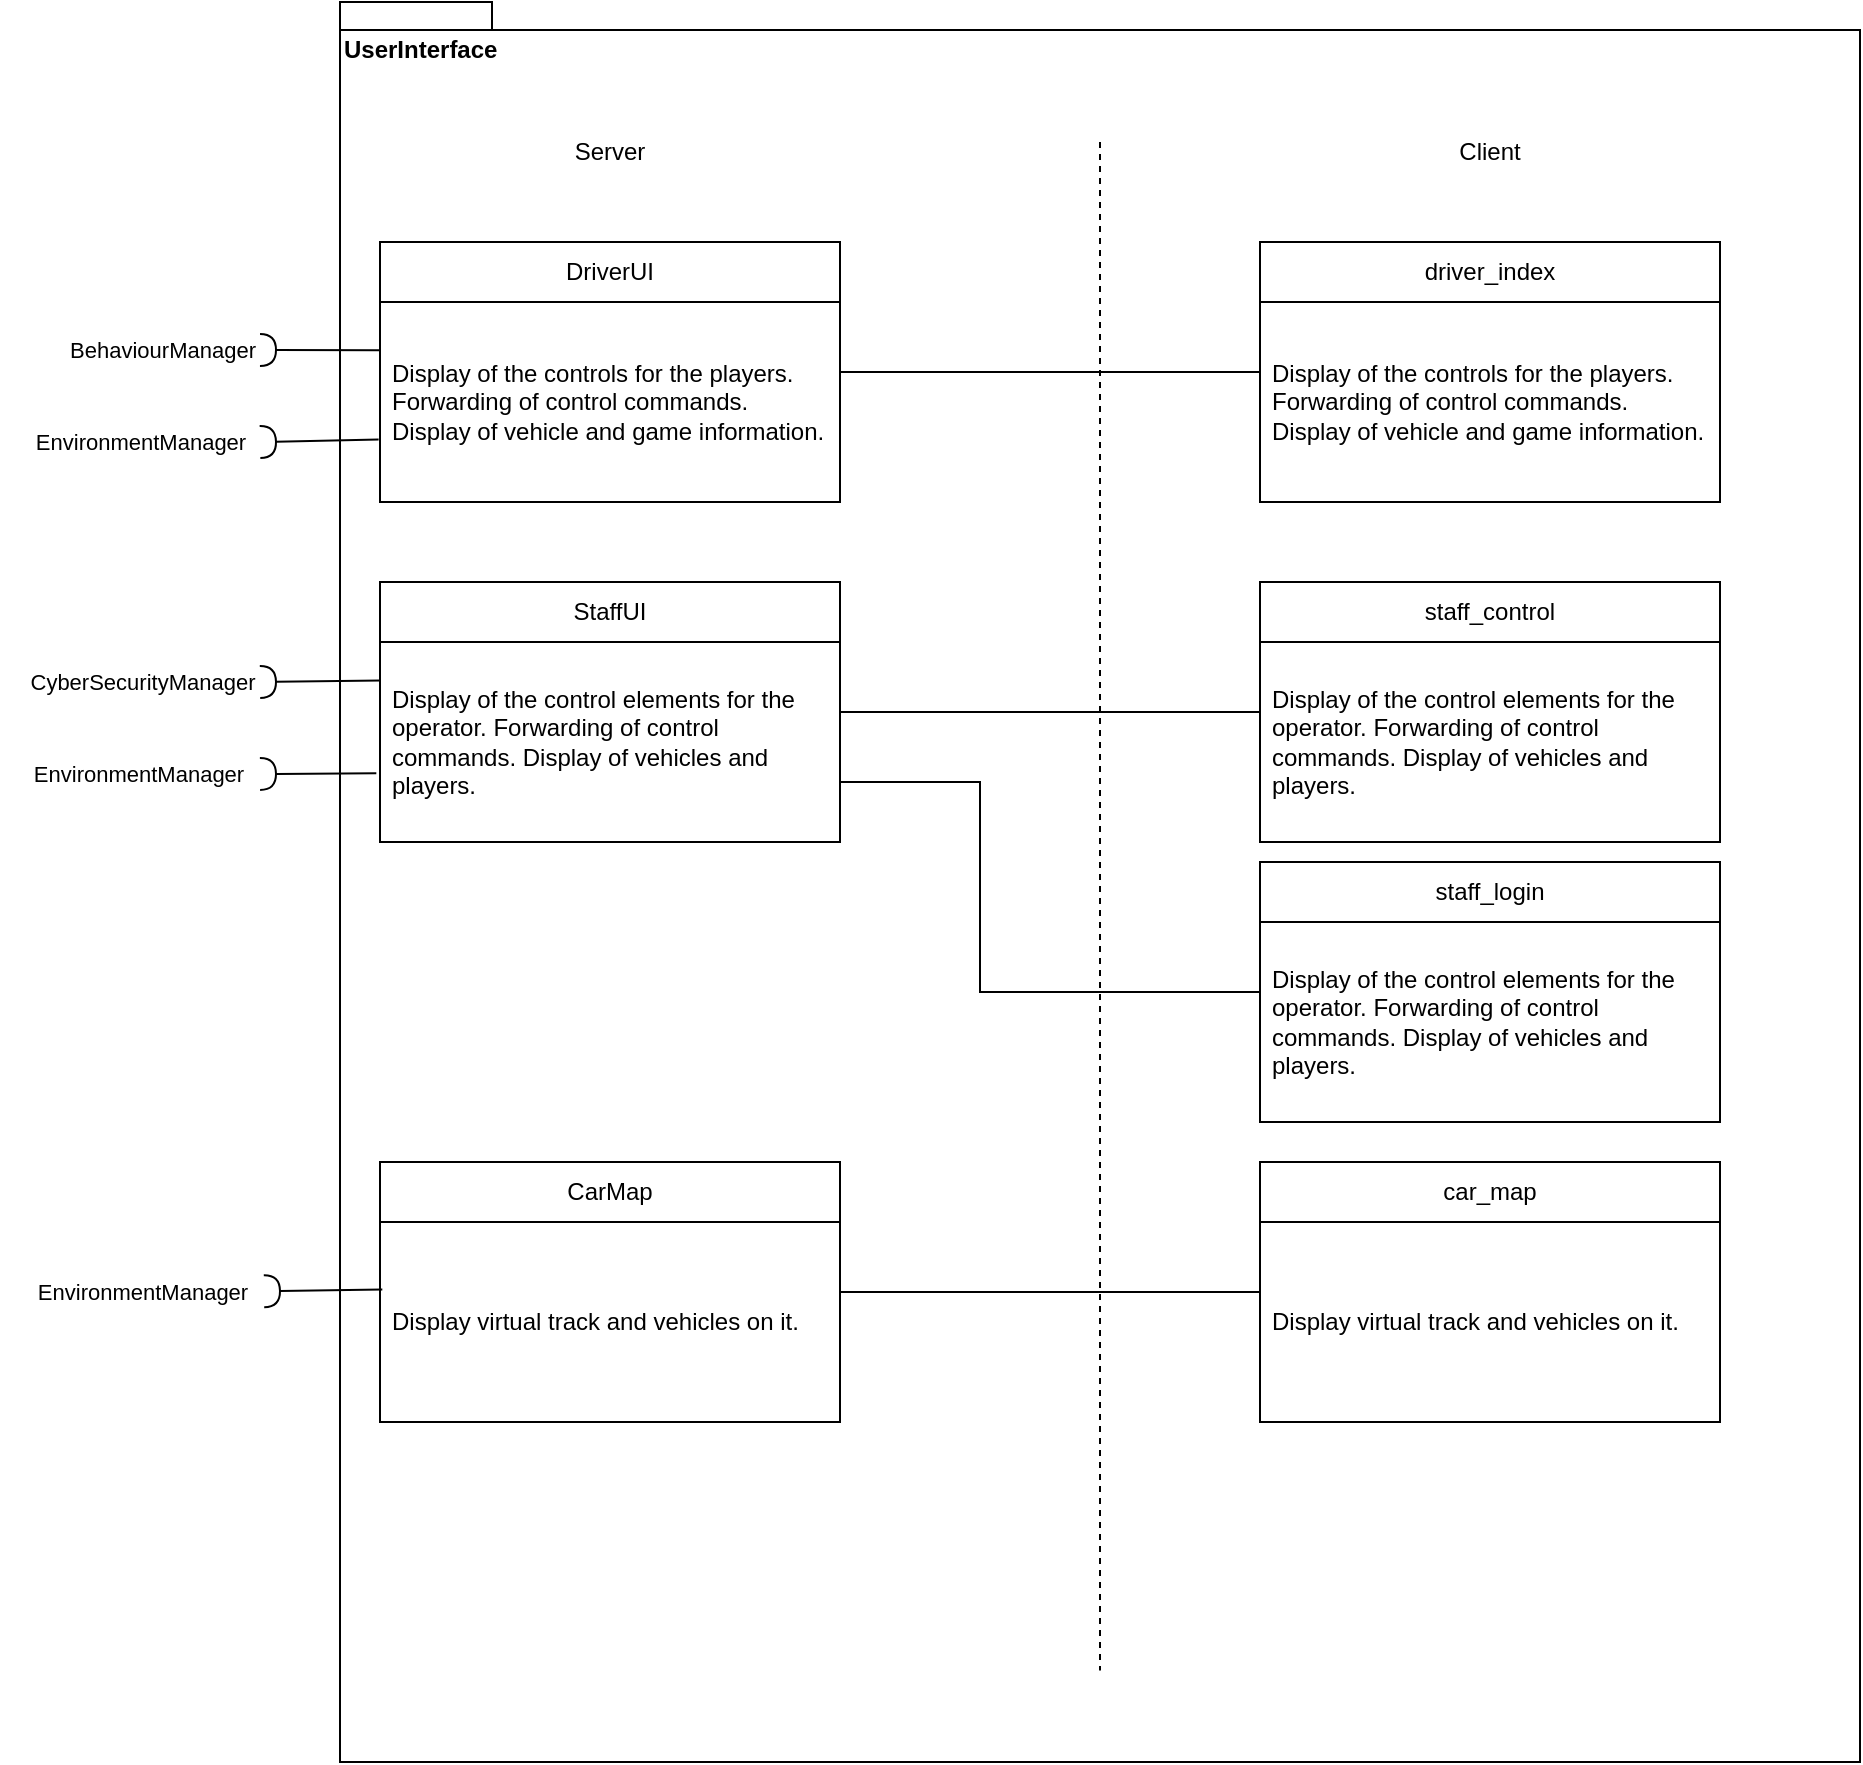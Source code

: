 <mxfile version="24.5.3" type="device">
  <diagram name="class" id="rZabrxJIAab4PVTKNIRW">
    <mxGraphModel dx="2836" dy="1736" grid="1" gridSize="10" guides="1" tooltips="1" connect="1" arrows="1" fold="1" page="1" pageScale="1" pageWidth="1169" pageHeight="827" math="0" shadow="0">
      <root>
        <mxCell id="0" />
        <mxCell id="1" parent="0" />
        <mxCell id="CNBk-YOE27m4dfSXoJbW-1" value="UserInterface" style="shape=folder;fontStyle=1;spacingTop=10;tabWidth=40;tabHeight=14;tabPosition=left;html=1;whiteSpace=wrap;align=left;verticalAlign=top;" vertex="1" parent="1">
          <mxGeometry x="220" y="70" width="760" height="880" as="geometry" />
        </mxCell>
        <mxCell id="CNBk-YOE27m4dfSXoJbW-2" value="DriverUI" style="swimlane;fontStyle=0;childLayout=stackLayout;horizontal=1;startSize=30;horizontalStack=0;resizeParent=1;resizeParentMax=0;resizeLast=0;collapsible=1;marginBottom=0;whiteSpace=wrap;html=1;" vertex="1" parent="1">
          <mxGeometry x="240" y="190" width="230" height="130" as="geometry" />
        </mxCell>
        <mxCell id="CNBk-YOE27m4dfSXoJbW-3" value="Display of the controls for the players. Forwarding of control commands. Display of vehicle and game information.&amp;nbsp;" style="text;strokeColor=none;fillColor=none;align=left;verticalAlign=middle;spacingLeft=4;spacingRight=4;overflow=hidden;points=[[0,0.5],[1,0.5]];portConstraint=eastwest;rotatable=0;whiteSpace=wrap;html=1;" vertex="1" parent="CNBk-YOE27m4dfSXoJbW-2">
          <mxGeometry y="30" width="230" height="100" as="geometry" />
        </mxCell>
        <mxCell id="CNBk-YOE27m4dfSXoJbW-4" value="StaffUI" style="swimlane;fontStyle=0;childLayout=stackLayout;horizontal=1;startSize=30;horizontalStack=0;resizeParent=1;resizeParentMax=0;resizeLast=0;collapsible=1;marginBottom=0;whiteSpace=wrap;html=1;" vertex="1" parent="1">
          <mxGeometry x="240" y="360" width="230" height="130" as="geometry" />
        </mxCell>
        <mxCell id="CNBk-YOE27m4dfSXoJbW-5" value="Display of the control elements for the operator. Forwarding of control commands. Display of vehicles and players.&amp;nbsp;" style="text;strokeColor=none;fillColor=none;align=left;verticalAlign=middle;spacingLeft=4;spacingRight=4;overflow=hidden;points=[[0,0.5],[1,0.5]];portConstraint=eastwest;rotatable=0;whiteSpace=wrap;html=1;" vertex="1" parent="CNBk-YOE27m4dfSXoJbW-4">
          <mxGeometry y="30" width="230" height="100" as="geometry" />
        </mxCell>
        <mxCell id="CNBk-YOE27m4dfSXoJbW-6" value="CarMap" style="swimlane;fontStyle=0;childLayout=stackLayout;horizontal=1;startSize=30;horizontalStack=0;resizeParent=1;resizeParentMax=0;resizeLast=0;collapsible=1;marginBottom=0;whiteSpace=wrap;html=1;" vertex="1" parent="1">
          <mxGeometry x="240" y="650" width="230" height="130" as="geometry" />
        </mxCell>
        <mxCell id="CNBk-YOE27m4dfSXoJbW-7" value="Display virtual track and vehicles on it." style="text;strokeColor=none;fillColor=none;align=left;verticalAlign=middle;spacingLeft=4;spacingRight=4;overflow=hidden;points=[[0,0.5],[1,0.5]];portConstraint=eastwest;rotatable=0;whiteSpace=wrap;html=1;" vertex="1" parent="CNBk-YOE27m4dfSXoJbW-6">
          <mxGeometry y="30" width="230" height="100" as="geometry" />
        </mxCell>
        <mxCell id="CNBk-YOE27m4dfSXoJbW-8" value="" style="rounded=0;orthogonalLoop=1;jettySize=auto;html=1;endArrow=halfCircle;endFill=0;endSize=6;strokeWidth=1;sketch=0;fontSize=12;curved=1;exitX=0.002;exitY=0.241;exitDx=0;exitDy=0;exitPerimeter=0;" edge="1" parent="1" source="CNBk-YOE27m4dfSXoJbW-3">
          <mxGeometry relative="1" as="geometry">
            <mxPoint x="145" y="485" as="sourcePoint" />
            <mxPoint x="180" y="244" as="targetPoint" />
          </mxGeometry>
        </mxCell>
        <mxCell id="CNBk-YOE27m4dfSXoJbW-9" value="BehaviourManager" style="edgeLabel;html=1;align=center;verticalAlign=middle;resizable=0;points=[];" vertex="1" connectable="0" parent="CNBk-YOE27m4dfSXoJbW-8">
          <mxGeometry x="0.72" y="2" relative="1" as="geometry">
            <mxPoint x="-58" y="-2" as="offset" />
          </mxGeometry>
        </mxCell>
        <mxCell id="CNBk-YOE27m4dfSXoJbW-10" value="" style="ellipse;whiteSpace=wrap;html=1;align=center;aspect=fixed;fillColor=none;strokeColor=none;resizable=0;perimeter=centerPerimeter;rotatable=0;allowArrows=0;points=[];outlineConnect=1;" vertex="1" parent="1">
          <mxGeometry x="50" y="500" width="10" height="10" as="geometry" />
        </mxCell>
        <mxCell id="CNBk-YOE27m4dfSXoJbW-11" value="" style="rounded=0;orthogonalLoop=1;jettySize=auto;html=1;endArrow=halfCircle;endFill=0;endSize=6;strokeWidth=1;sketch=0;fontSize=12;curved=1;exitX=-0.003;exitY=0.687;exitDx=0;exitDy=0;exitPerimeter=0;" edge="1" parent="1" source="CNBk-YOE27m4dfSXoJbW-3">
          <mxGeometry relative="1" as="geometry">
            <mxPoint x="240" y="290" as="sourcePoint" />
            <mxPoint x="180" y="290" as="targetPoint" />
          </mxGeometry>
        </mxCell>
        <mxCell id="CNBk-YOE27m4dfSXoJbW-12" value="EnvironmentManager" style="edgeLabel;html=1;align=center;verticalAlign=middle;resizable=0;points=[];" vertex="1" connectable="0" parent="CNBk-YOE27m4dfSXoJbW-11">
          <mxGeometry x="0.72" y="2" relative="1" as="geometry">
            <mxPoint x="-69" y="-2" as="offset" />
          </mxGeometry>
        </mxCell>
        <mxCell id="CNBk-YOE27m4dfSXoJbW-13" value="" style="rounded=0;orthogonalLoop=1;jettySize=auto;html=1;endArrow=halfCircle;endFill=0;endSize=6;strokeWidth=1;sketch=0;fontSize=12;curved=1;exitX=0.002;exitY=0.193;exitDx=0;exitDy=0;exitPerimeter=0;" edge="1" parent="1" source="CNBk-YOE27m4dfSXoJbW-5">
          <mxGeometry relative="1" as="geometry">
            <mxPoint x="240" y="410" as="sourcePoint" />
            <mxPoint x="180" y="410" as="targetPoint" />
          </mxGeometry>
        </mxCell>
        <mxCell id="CNBk-YOE27m4dfSXoJbW-14" value="CyberSecurityManager" style="edgeLabel;html=1;align=center;verticalAlign=middle;resizable=0;points=[];" vertex="1" connectable="0" parent="CNBk-YOE27m4dfSXoJbW-13">
          <mxGeometry x="0.72" y="2" relative="1" as="geometry">
            <mxPoint x="-68" y="-2" as="offset" />
          </mxGeometry>
        </mxCell>
        <mxCell id="CNBk-YOE27m4dfSXoJbW-15" value="" style="rounded=0;orthogonalLoop=1;jettySize=auto;html=1;endArrow=halfCircle;endFill=0;endSize=6;strokeWidth=1;sketch=0;fontSize=12;curved=1;exitX=-0.008;exitY=0.656;exitDx=0;exitDy=0;exitPerimeter=0;" edge="1" parent="1" source="CNBk-YOE27m4dfSXoJbW-5">
          <mxGeometry relative="1" as="geometry">
            <mxPoint x="239" y="455" as="sourcePoint" />
            <mxPoint x="180" y="456" as="targetPoint" />
          </mxGeometry>
        </mxCell>
        <mxCell id="CNBk-YOE27m4dfSXoJbW-16" value="EnvironmentManager" style="edgeLabel;html=1;align=center;verticalAlign=middle;resizable=0;points=[];" vertex="1" connectable="0" parent="CNBk-YOE27m4dfSXoJbW-15">
          <mxGeometry x="0.72" y="2" relative="1" as="geometry">
            <mxPoint x="-69" y="-2" as="offset" />
          </mxGeometry>
        </mxCell>
        <mxCell id="CNBk-YOE27m4dfSXoJbW-17" value="" style="rounded=0;orthogonalLoop=1;jettySize=auto;html=1;endArrow=halfCircle;endFill=0;endSize=6;strokeWidth=1;sketch=0;fontSize=12;curved=1;exitX=0.005;exitY=0.338;exitDx=0;exitDy=0;exitPerimeter=0;" edge="1" parent="1" source="CNBk-YOE27m4dfSXoJbW-7">
          <mxGeometry relative="1" as="geometry">
            <mxPoint x="240" y="714.58" as="sourcePoint" />
            <mxPoint x="182" y="714.58" as="targetPoint" />
          </mxGeometry>
        </mxCell>
        <mxCell id="CNBk-YOE27m4dfSXoJbW-18" value="EnvironmentManager" style="edgeLabel;html=1;align=center;verticalAlign=middle;resizable=0;points=[];" vertex="1" connectable="0" parent="CNBk-YOE27m4dfSXoJbW-17">
          <mxGeometry x="0.72" y="2" relative="1" as="geometry">
            <mxPoint x="-69" y="-2" as="offset" />
          </mxGeometry>
        </mxCell>
        <mxCell id="CNBk-YOE27m4dfSXoJbW-19" value="driver_index" style="swimlane;fontStyle=0;childLayout=stackLayout;horizontal=1;startSize=30;horizontalStack=0;resizeParent=1;resizeParentMax=0;resizeLast=0;collapsible=1;marginBottom=0;whiteSpace=wrap;html=1;" vertex="1" parent="1">
          <mxGeometry x="680" y="190" width="230" height="130" as="geometry" />
        </mxCell>
        <mxCell id="CNBk-YOE27m4dfSXoJbW-20" value="Display of the controls for the players. Forwarding of control commands. Display of vehicle and game information.&amp;nbsp;" style="text;strokeColor=none;fillColor=none;align=left;verticalAlign=middle;spacingLeft=4;spacingRight=4;overflow=hidden;points=[[0,0.5],[1,0.5]];portConstraint=eastwest;rotatable=0;whiteSpace=wrap;html=1;" vertex="1" parent="CNBk-YOE27m4dfSXoJbW-19">
          <mxGeometry y="30" width="230" height="100" as="geometry" />
        </mxCell>
        <mxCell id="CNBk-YOE27m4dfSXoJbW-21" value="" style="endArrow=none;html=1;rounded=0;" edge="1" parent="1" source="CNBk-YOE27m4dfSXoJbW-2" target="CNBk-YOE27m4dfSXoJbW-19">
          <mxGeometry width="50" height="50" relative="1" as="geometry">
            <mxPoint x="420" y="550" as="sourcePoint" />
            <mxPoint x="470" y="500" as="targetPoint" />
          </mxGeometry>
        </mxCell>
        <mxCell id="CNBk-YOE27m4dfSXoJbW-22" value="" style="endArrow=none;dashed=1;html=1;rounded=0;entryX=0.5;entryY=0.948;entryDx=0;entryDy=0;entryPerimeter=0;" edge="1" parent="1" target="CNBk-YOE27m4dfSXoJbW-1">
          <mxGeometry width="50" height="50" relative="1" as="geometry">
            <mxPoint x="600" y="140" as="sourcePoint" />
            <mxPoint x="-120" y="290" as="targetPoint" />
          </mxGeometry>
        </mxCell>
        <mxCell id="CNBk-YOE27m4dfSXoJbW-23" value="Server" style="text;html=1;align=center;verticalAlign=middle;whiteSpace=wrap;rounded=0;" vertex="1" parent="1">
          <mxGeometry x="325" y="130" width="60" height="30" as="geometry" />
        </mxCell>
        <mxCell id="CNBk-YOE27m4dfSXoJbW-24" value="Client" style="text;html=1;align=center;verticalAlign=middle;whiteSpace=wrap;rounded=0;" vertex="1" parent="1">
          <mxGeometry x="765" y="130" width="60" height="30" as="geometry" />
        </mxCell>
        <mxCell id="CNBk-YOE27m4dfSXoJbW-25" value="staff_control" style="swimlane;fontStyle=0;childLayout=stackLayout;horizontal=1;startSize=30;horizontalStack=0;resizeParent=1;resizeParentMax=0;resizeLast=0;collapsible=1;marginBottom=0;whiteSpace=wrap;html=1;" vertex="1" parent="1">
          <mxGeometry x="680" y="360" width="230" height="130" as="geometry" />
        </mxCell>
        <mxCell id="CNBk-YOE27m4dfSXoJbW-26" value="Display of the control elements for the operator. Forwarding of control commands. Display of vehicles and players.&amp;nbsp;" style="text;strokeColor=none;fillColor=none;align=left;verticalAlign=middle;spacingLeft=4;spacingRight=4;overflow=hidden;points=[[0,0.5],[1,0.5]];portConstraint=eastwest;rotatable=0;whiteSpace=wrap;html=1;" vertex="1" parent="CNBk-YOE27m4dfSXoJbW-25">
          <mxGeometry y="30" width="230" height="100" as="geometry" />
        </mxCell>
        <mxCell id="CNBk-YOE27m4dfSXoJbW-27" value="" style="endArrow=none;html=1;rounded=0;" edge="1" parent="1" source="CNBk-YOE27m4dfSXoJbW-4" target="CNBk-YOE27m4dfSXoJbW-25">
          <mxGeometry width="50" height="50" relative="1" as="geometry">
            <mxPoint x="420" y="450" as="sourcePoint" />
            <mxPoint x="470" y="400" as="targetPoint" />
          </mxGeometry>
        </mxCell>
        <mxCell id="CNBk-YOE27m4dfSXoJbW-28" value="car_map" style="swimlane;fontStyle=0;childLayout=stackLayout;horizontal=1;startSize=30;horizontalStack=0;resizeParent=1;resizeParentMax=0;resizeLast=0;collapsible=1;marginBottom=0;whiteSpace=wrap;html=1;" vertex="1" parent="1">
          <mxGeometry x="680" y="650" width="230" height="130" as="geometry" />
        </mxCell>
        <mxCell id="CNBk-YOE27m4dfSXoJbW-29" value="Display virtual track and vehicles on it." style="text;strokeColor=none;fillColor=none;align=left;verticalAlign=middle;spacingLeft=4;spacingRight=4;overflow=hidden;points=[[0,0.5],[1,0.5]];portConstraint=eastwest;rotatable=0;whiteSpace=wrap;html=1;" vertex="1" parent="CNBk-YOE27m4dfSXoJbW-28">
          <mxGeometry y="30" width="230" height="100" as="geometry" />
        </mxCell>
        <mxCell id="CNBk-YOE27m4dfSXoJbW-30" value="" style="endArrow=none;html=1;rounded=0;" edge="1" parent="1" source="CNBk-YOE27m4dfSXoJbW-6" target="CNBk-YOE27m4dfSXoJbW-28">
          <mxGeometry width="50" height="50" relative="1" as="geometry">
            <mxPoint x="420" y="570" as="sourcePoint" />
            <mxPoint x="470" y="520" as="targetPoint" />
          </mxGeometry>
        </mxCell>
        <mxCell id="CNBk-YOE27m4dfSXoJbW-31" value="staff_login" style="swimlane;fontStyle=0;childLayout=stackLayout;horizontal=1;startSize=30;horizontalStack=0;resizeParent=1;resizeParentMax=0;resizeLast=0;collapsible=1;marginBottom=0;whiteSpace=wrap;html=1;" vertex="1" parent="1">
          <mxGeometry x="680" y="500" width="230" height="130" as="geometry" />
        </mxCell>
        <mxCell id="CNBk-YOE27m4dfSXoJbW-32" value="Display of the control elements for the operator. Forwarding of control commands. Display of vehicles and players.&amp;nbsp;" style="text;strokeColor=none;fillColor=none;align=left;verticalAlign=middle;spacingLeft=4;spacingRight=4;overflow=hidden;points=[[0,0.5],[1,0.5]];portConstraint=eastwest;rotatable=0;whiteSpace=wrap;html=1;" vertex="1" parent="CNBk-YOE27m4dfSXoJbW-31">
          <mxGeometry y="30" width="230" height="100" as="geometry" />
        </mxCell>
        <mxCell id="CNBk-YOE27m4dfSXoJbW-33" value="" style="endArrow=none;html=1;rounded=0;edgeStyle=orthogonalEdgeStyle;" edge="1" parent="1" source="CNBk-YOE27m4dfSXoJbW-31" target="CNBk-YOE27m4dfSXoJbW-4">
          <mxGeometry width="50" height="50" relative="1" as="geometry">
            <mxPoint x="420" y="550" as="sourcePoint" />
            <mxPoint x="470" y="500" as="targetPoint" />
            <Array as="points">
              <mxPoint x="540" y="565" />
              <mxPoint x="540" y="460" />
            </Array>
          </mxGeometry>
        </mxCell>
      </root>
    </mxGraphModel>
  </diagram>
</mxfile>
